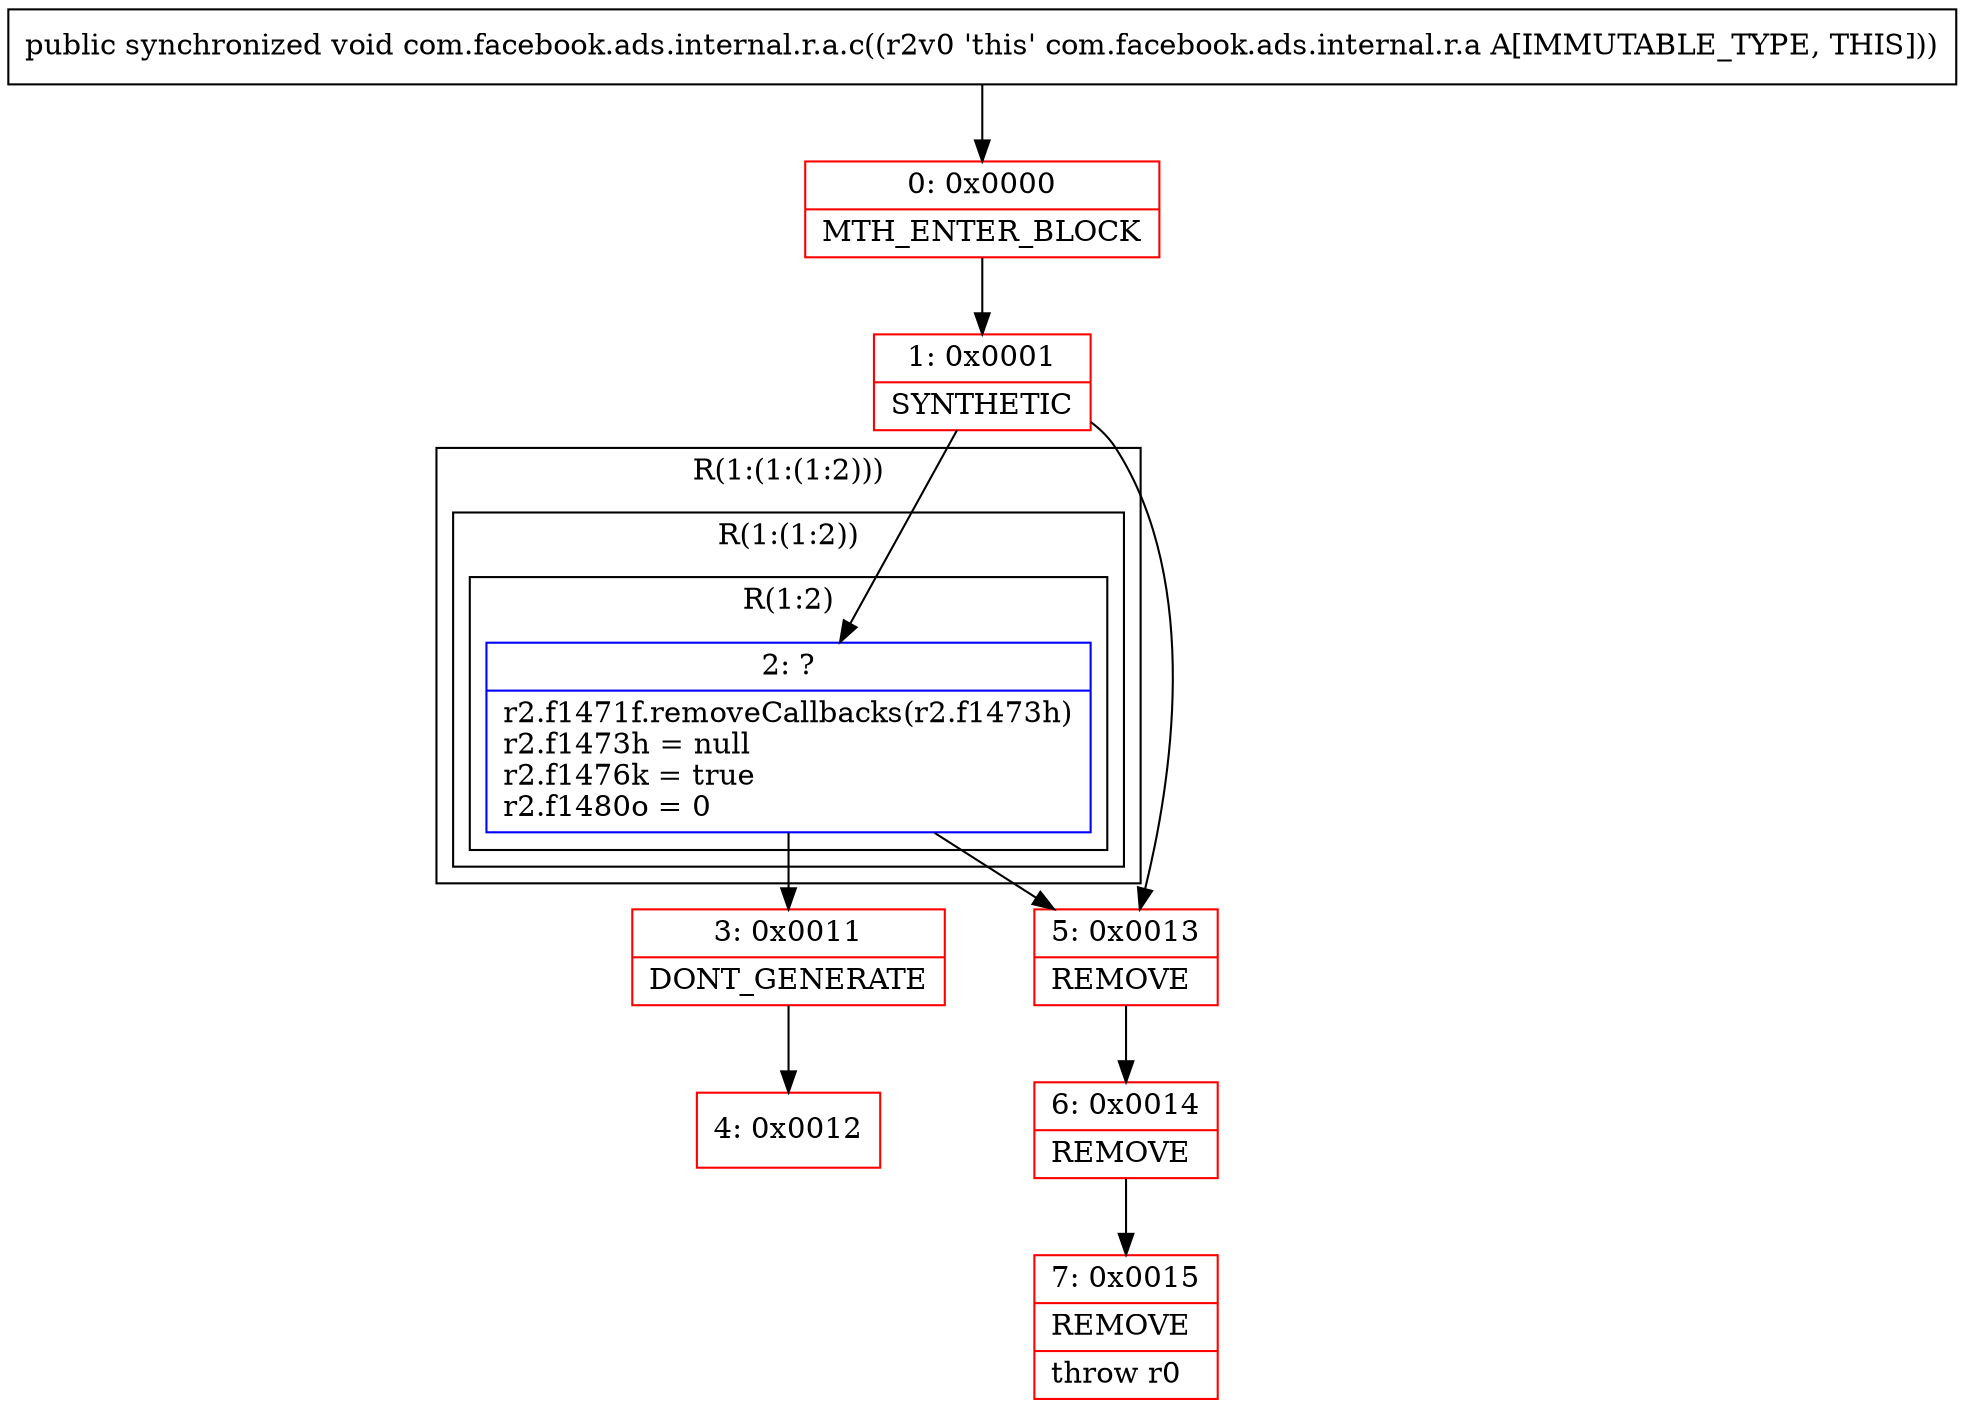 digraph "CFG forcom.facebook.ads.internal.r.a.c()V" {
subgraph cluster_Region_1862639342 {
label = "R(1:(1:(1:2)))";
node [shape=record,color=blue];
subgraph cluster_Region_1356803012 {
label = "R(1:(1:2))";
node [shape=record,color=blue];
subgraph cluster_Region_145392235 {
label = "R(1:2)";
node [shape=record,color=blue];
Node_2 [shape=record,label="{2\:\ ?|r2.f1471f.removeCallbacks(r2.f1473h)\lr2.f1473h = null\lr2.f1476k = true\lr2.f1480o = 0\l}"];
}
}
}
Node_0 [shape=record,color=red,label="{0\:\ 0x0000|MTH_ENTER_BLOCK\l}"];
Node_1 [shape=record,color=red,label="{1\:\ 0x0001|SYNTHETIC\l}"];
Node_3 [shape=record,color=red,label="{3\:\ 0x0011|DONT_GENERATE\l}"];
Node_4 [shape=record,color=red,label="{4\:\ 0x0012}"];
Node_5 [shape=record,color=red,label="{5\:\ 0x0013|REMOVE\l}"];
Node_6 [shape=record,color=red,label="{6\:\ 0x0014|REMOVE\l}"];
Node_7 [shape=record,color=red,label="{7\:\ 0x0015|REMOVE\l|throw r0\l}"];
MethodNode[shape=record,label="{public synchronized void com.facebook.ads.internal.r.a.c((r2v0 'this' com.facebook.ads.internal.r.a A[IMMUTABLE_TYPE, THIS])) }"];
MethodNode -> Node_0;
Node_2 -> Node_3;
Node_2 -> Node_5;
Node_0 -> Node_1;
Node_1 -> Node_2;
Node_1 -> Node_5;
Node_3 -> Node_4;
Node_5 -> Node_6;
Node_6 -> Node_7;
}


